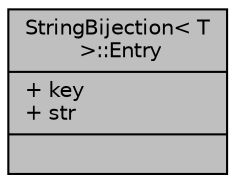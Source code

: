 digraph "StringBijection&lt; T &gt;::Entry"
{
  edge [fontname="Helvetica",fontsize="10",labelfontname="Helvetica",labelfontsize="10"];
  node [fontname="Helvetica",fontsize="10",shape=record];
  Node1 [label="{StringBijection\< T\l \>::Entry\n|+ key\l+ str\l|}",height=0.2,width=0.4,color="black", fillcolor="grey75", style="filled", fontcolor="black"];
}
